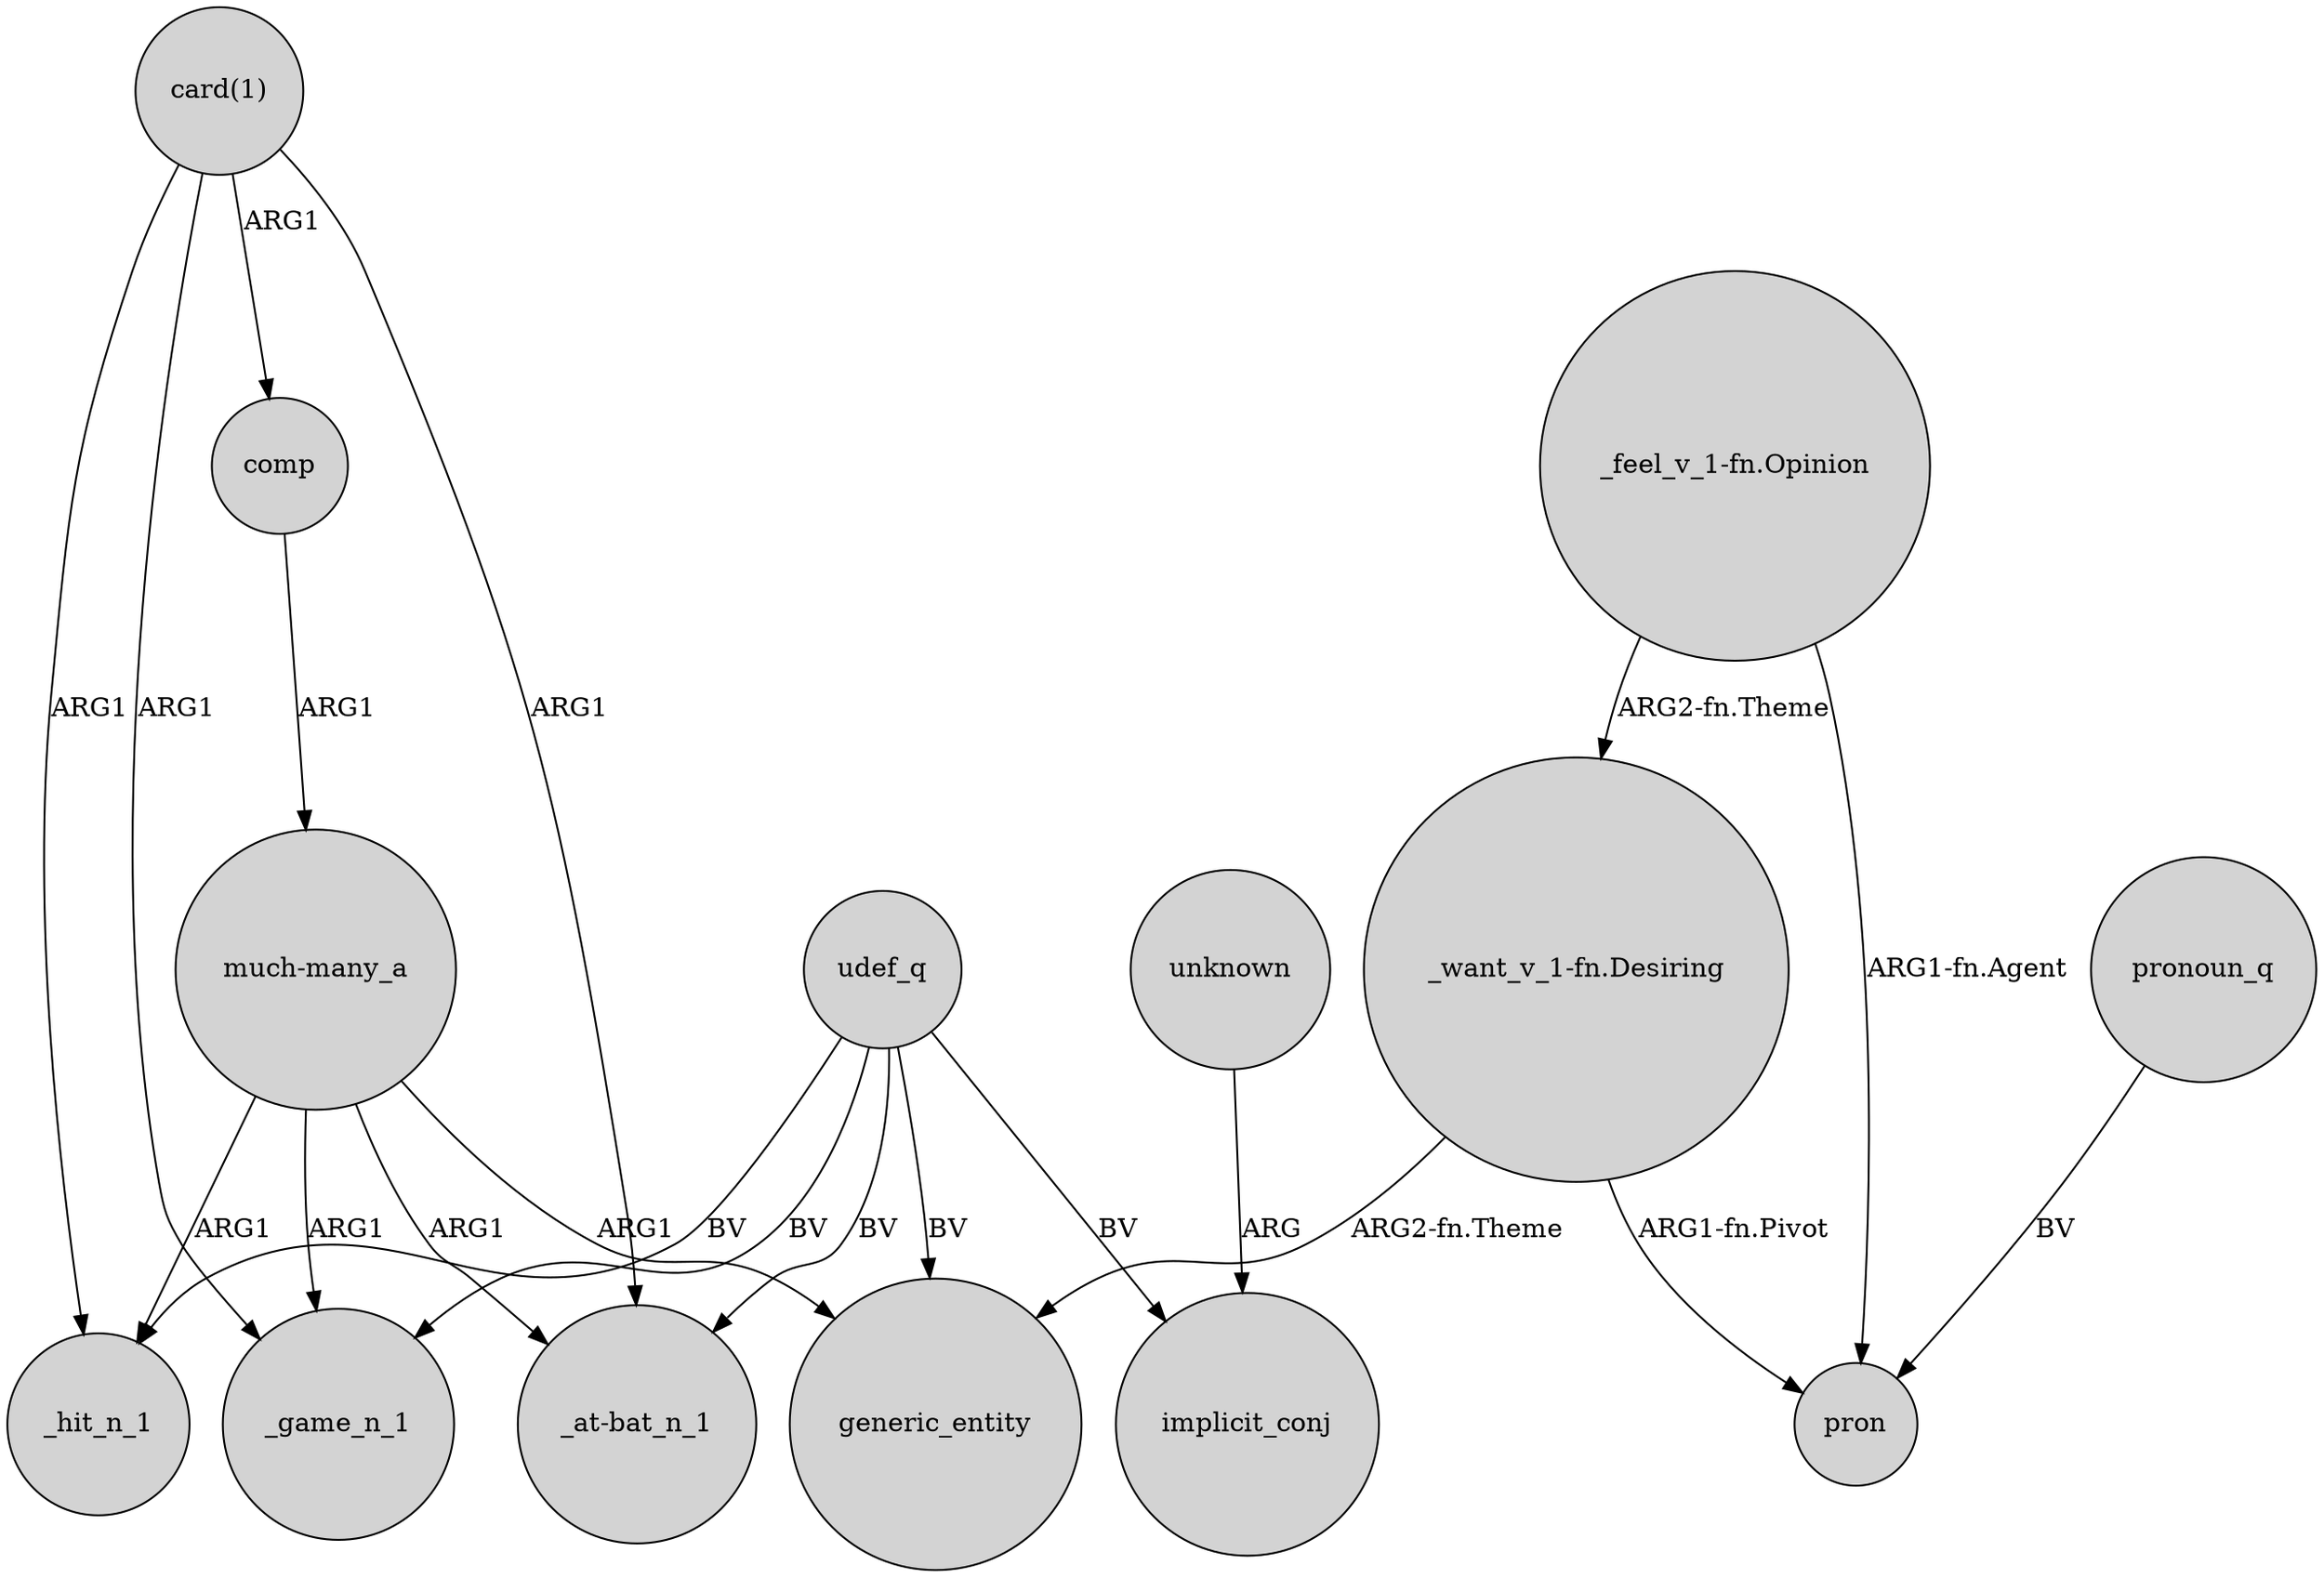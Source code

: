 digraph {
	node [shape=circle style=filled]
	"card(1)" -> comp [label=ARG1]
	udef_q -> _hit_n_1 [label=BV]
	"_feel_v_1-fn.Opinion" -> "_want_v_1-fn.Desiring" [label="ARG2-fn.Theme"]
	udef_q -> _game_n_1 [label=BV]
	udef_q -> generic_entity [label=BV]
	"card(1)" -> "_at-bat_n_1" [label=ARG1]
	"much-many_a" -> generic_entity [label=ARG1]
	unknown -> implicit_conj [label=ARG]
	"_want_v_1-fn.Desiring" -> pron [label="ARG1-fn.Pivot"]
	"much-many_a" -> "_at-bat_n_1" [label=ARG1]
	udef_q -> implicit_conj [label=BV]
	udef_q -> "_at-bat_n_1" [label=BV]
	pronoun_q -> pron [label=BV]
	comp -> "much-many_a" [label=ARG1]
	"much-many_a" -> _hit_n_1 [label=ARG1]
	"much-many_a" -> _game_n_1 [label=ARG1]
	"card(1)" -> _game_n_1 [label=ARG1]
	"card(1)" -> _hit_n_1 [label=ARG1]
	"_feel_v_1-fn.Opinion" -> pron [label="ARG1-fn.Agent"]
	"_want_v_1-fn.Desiring" -> generic_entity [label="ARG2-fn.Theme"]
}
